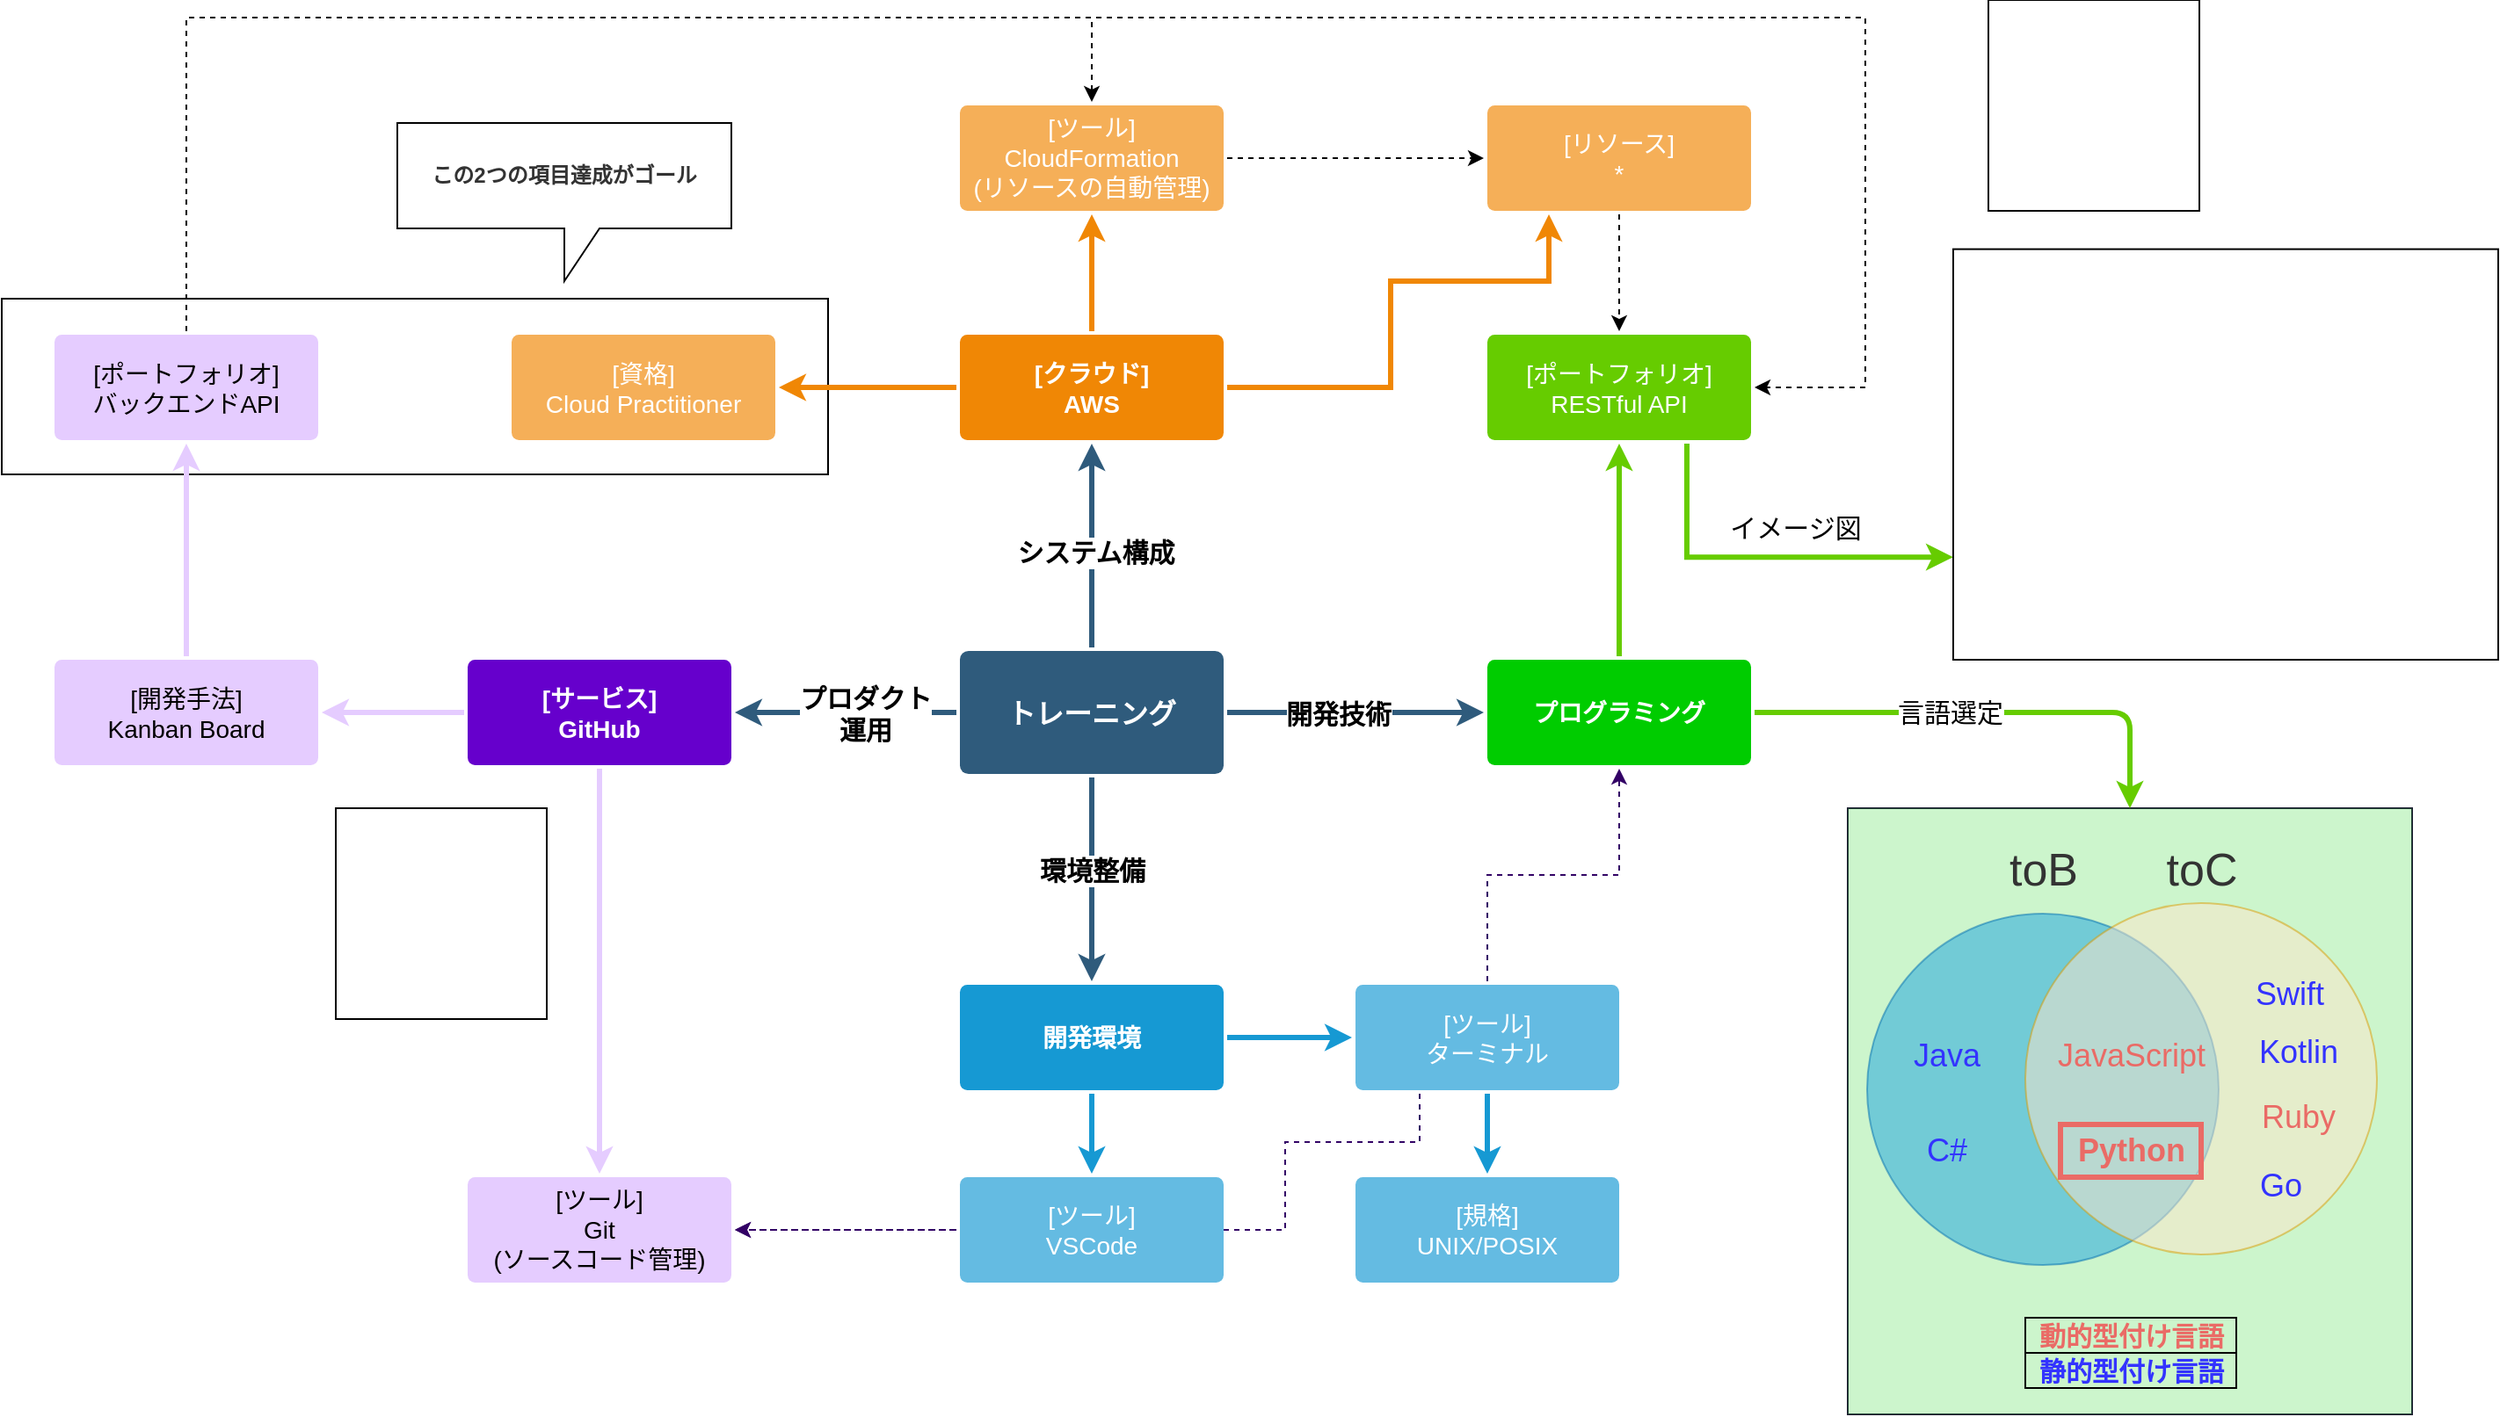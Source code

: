 <mxfile version="15.7.0" type="github">
  <diagram id="6a731a19-8d31-9384-78a2-239565b7b9f0" name="Page-1">
    <mxGraphModel dx="2951" dy="890" grid="1" gridSize="10" guides="1" tooltips="1" connect="1" arrows="1" fold="1" page="1" pageScale="1" pageWidth="1169" pageHeight="827" background="none" math="0" shadow="0">
      <root>
        <mxCell id="0" />
        <mxCell id="1" parent="0" />
        <mxCell id="Q4df0H-JlEwPYiJTYYAv-1813" value="" style="rounded=0;whiteSpace=wrap;html=1;strokeColor=#000000;gradientColor=none;fontColor=#333333;fillColor=none;" parent="1" vertex="1">
          <mxGeometry x="-50" y="180" width="470" height="100" as="geometry" />
        </mxCell>
        <mxCell id="1745" value="" style="edgeStyle=none;rounded=0;jumpStyle=none;html=1;shadow=0;labelBackgroundColor=none;startArrow=none;startFill=0;endArrow=classic;endFill=1;jettySize=auto;orthogonalLoop=1;strokeColor=#2F5B7C;strokeWidth=3;fontFamily=Helvetica;fontSize=16;fontColor=#23445D;spacing=5;" parent="1" source="1749" target="1764" edge="1">
          <mxGeometry relative="1" as="geometry" />
        </mxCell>
        <mxCell id="i6-dnkmMVc0bPrFyyD5V-1792" value="&lt;b&gt;システム構成&lt;/b&gt;" style="edgeLabel;html=1;align=center;verticalAlign=middle;resizable=0;points=[];fontSize=15;fontColor=#000000;" parent="1745" vertex="1" connectable="0">
          <mxGeometry x="-0.043" y="-2" relative="1" as="geometry">
            <mxPoint y="1" as="offset" />
          </mxGeometry>
        </mxCell>
        <mxCell id="1746" value="" style="edgeStyle=none;rounded=0;jumpStyle=none;html=1;shadow=0;labelBackgroundColor=none;startArrow=none;startFill=0;endArrow=classic;endFill=1;jettySize=auto;orthogonalLoop=1;strokeColor=#2F5B7C;strokeWidth=3;fontFamily=Helvetica;fontSize=16;fontColor=#23445D;spacing=5;" parent="1" source="1749" target="1771" edge="1">
          <mxGeometry relative="1" as="geometry" />
        </mxCell>
        <mxCell id="i6-dnkmMVc0bPrFyyD5V-1796" value="開発技術" style="edgeLabel;html=1;align=center;verticalAlign=middle;resizable=0;points=[];fontSize=15;fontColor=#000000;fontStyle=1" parent="1746" vertex="1" connectable="0">
          <mxGeometry x="-0.315" y="-1" relative="1" as="geometry">
            <mxPoint x="13" y="-1" as="offset" />
          </mxGeometry>
        </mxCell>
        <mxCell id="1747" value="" style="edgeStyle=none;rounded=0;jumpStyle=none;html=1;shadow=0;labelBackgroundColor=none;startArrow=none;startFill=0;endArrow=classic;endFill=1;jettySize=auto;orthogonalLoop=1;strokeColor=#2F5B7C;strokeWidth=3;fontFamily=Helvetica;fontSize=16;fontColor=#23445D;spacing=5;" parent="1" source="1749" target="1760" edge="1">
          <mxGeometry relative="1" as="geometry" />
        </mxCell>
        <mxCell id="i6-dnkmMVc0bPrFyyD5V-1795" value="環境整備" style="edgeLabel;html=1;align=center;verticalAlign=middle;resizable=0;points=[];fontSize=15;fontColor=#000000;fontStyle=1" parent="1747" vertex="1" connectable="0">
          <mxGeometry x="0.026" y="2" relative="1" as="geometry">
            <mxPoint x="-2" y="-7.5" as="offset" />
          </mxGeometry>
        </mxCell>
        <mxCell id="1748" value="" style="edgeStyle=none;rounded=0;jumpStyle=none;html=1;shadow=0;labelBackgroundColor=none;startArrow=none;startFill=0;endArrow=classic;endFill=1;jettySize=auto;orthogonalLoop=1;strokeColor=#2F5B7C;strokeWidth=3;fontFamily=Helvetica;fontSize=16;fontColor=#23445D;spacing=5;" parent="1" source="1749" target="1753" edge="1">
          <mxGeometry relative="1" as="geometry" />
        </mxCell>
        <mxCell id="i6-dnkmMVc0bPrFyyD5V-1794" value="プロダクト&lt;br&gt;運用" style="edgeLabel;html=1;align=center;verticalAlign=middle;resizable=0;points=[];fontSize=15;fontColor=#000000;fontStyle=1" parent="1748" vertex="1" connectable="0">
          <mxGeometry x="-0.175" relative="1" as="geometry">
            <mxPoint as="offset" />
          </mxGeometry>
        </mxCell>
        <mxCell id="1749" value="トレーニング" style="rounded=1;whiteSpace=wrap;html=1;shadow=0;labelBackgroundColor=none;strokeColor=none;strokeWidth=3;fillColor=#2F5B7C;fontFamily=Helvetica;fontSize=16;fontColor=#FFFFFF;align=center;fontStyle=1;spacing=5;arcSize=7;perimeterSpacing=2;" parent="1" vertex="1">
          <mxGeometry x="495" y="380.5" width="150" height="70" as="geometry" />
        </mxCell>
        <mxCell id="1750" value="" style="edgeStyle=none;rounded=1;jumpStyle=none;html=1;shadow=0;labelBackgroundColor=none;startArrow=none;startFill=0;jettySize=auto;orthogonalLoop=1;strokeWidth=3;fontFamily=Helvetica;fontSize=14;fontColor=#FFFFFF;spacing=5;fontStyle=1;fillColor=#b0e3e6;strokeColor=#E5CCFF;" parent="1" source="1753" target="1756" edge="1">
          <mxGeometry relative="1" as="geometry" />
        </mxCell>
        <mxCell id="1752" value="" style="edgeStyle=none;rounded=1;jumpStyle=none;html=1;shadow=0;labelBackgroundColor=none;startArrow=none;startFill=0;jettySize=auto;orthogonalLoop=1;strokeWidth=3;fontFamily=Helvetica;fontSize=14;fontColor=#FFFFFF;spacing=5;fontStyle=1;fillColor=#b0e3e6;strokeColor=#E5CCFF;exitX=0;exitY=0.5;exitDx=0;exitDy=0;" parent="1" source="1753" target="1754" edge="1">
          <mxGeometry relative="1" as="geometry" />
        </mxCell>
        <mxCell id="1753" value="[サービス]&lt;br&gt;GitHub" style="rounded=1;whiteSpace=wrap;html=1;shadow=0;labelBackgroundColor=none;strokeColor=none;strokeWidth=3;fontFamily=Helvetica;fontSize=14;fontColor=#FFFFFF;align=center;spacing=5;fontStyle=1;arcSize=7;perimeterSpacing=2;fillColor=#6600CC;" parent="1" vertex="1">
          <mxGeometry x="215" y="385.5" width="150" height="60" as="geometry" />
        </mxCell>
        <mxCell id="1754" value="[開発手法]&lt;br&gt;Kanban Board" style="rounded=1;whiteSpace=wrap;html=1;shadow=0;labelBackgroundColor=none;strokeColor=none;strokeWidth=3;fontFamily=Helvetica;fontSize=14;fontColor=#000000;align=center;spacing=5;fontStyle=0;arcSize=7;perimeterSpacing=2;fillColor=#E5CCFF;" parent="1" vertex="1">
          <mxGeometry x="-20" y="385.5" width="150" height="60" as="geometry" />
        </mxCell>
        <mxCell id="1756" value="[ツール]&lt;br&gt;Git&lt;br&gt;(ソースコード管理)" style="rounded=1;whiteSpace=wrap;html=1;shadow=0;labelBackgroundColor=none;strokeColor=none;strokeWidth=3;fontFamily=Helvetica;fontSize=14;fontColor=#000000;align=center;spacing=5;fontStyle=0;arcSize=7;perimeterSpacing=2;fillColor=#E5CCFF;" parent="1" vertex="1">
          <mxGeometry x="215" y="680" width="150" height="60" as="geometry" />
        </mxCell>
        <mxCell id="1758" value="" style="edgeStyle=none;rounded=0;jumpStyle=none;html=1;shadow=0;labelBackgroundColor=none;startArrow=none;startFill=0;endArrow=classic;endFill=1;jettySize=auto;orthogonalLoop=1;strokeColor=#1699D3;strokeWidth=3;fontFamily=Helvetica;fontSize=14;fontColor=#FFFFFF;spacing=5;" parent="1" source="1760" target="1762" edge="1">
          <mxGeometry relative="1" as="geometry" />
        </mxCell>
        <mxCell id="1759" value="" style="edgeStyle=none;rounded=0;jumpStyle=none;html=1;shadow=0;labelBackgroundColor=none;startArrow=none;startFill=0;endArrow=classic;endFill=1;jettySize=auto;orthogonalLoop=1;strokeColor=#1699D3;strokeWidth=3;fontFamily=Helvetica;fontSize=14;fontColor=#FFFFFF;spacing=5;" parent="1" source="1760" target="1761" edge="1">
          <mxGeometry relative="1" as="geometry" />
        </mxCell>
        <mxCell id="1760" value="開発環境" style="rounded=1;whiteSpace=wrap;html=1;shadow=0;labelBackgroundColor=none;strokeColor=none;strokeWidth=3;fillColor=#1699d3;fontFamily=Helvetica;fontSize=14;fontColor=#FFFFFF;align=center;spacing=5;fontStyle=1;arcSize=7;perimeterSpacing=2;" parent="1" vertex="1">
          <mxGeometry x="495" y="570.5" width="150" height="60" as="geometry" />
        </mxCell>
        <mxCell id="Q4df0H-JlEwPYiJTYYAv-1794" style="edgeStyle=orthogonalEdgeStyle;rounded=0;orthogonalLoop=1;jettySize=auto;html=1;exitX=0;exitY=0.5;exitDx=0;exitDy=0;entryX=1;entryY=0.5;entryDx=0;entryDy=0;dashed=1;strokeColor=#330066;fontColor=#333333;" parent="1" source="1762" target="1756" edge="1">
          <mxGeometry relative="1" as="geometry" />
        </mxCell>
        <mxCell id="1764" value="[クラウド]&lt;br&gt;AWS" style="rounded=1;whiteSpace=wrap;html=1;shadow=0;labelBackgroundColor=none;strokeColor=none;strokeWidth=3;fillColor=#F08705;fontFamily=Helvetica;fontSize=14;fontColor=#FFFFFF;align=center;spacing=5;fontStyle=1;arcSize=7;perimeterSpacing=2;" parent="1" vertex="1">
          <mxGeometry x="495" y="200.5" width="150" height="60" as="geometry" />
        </mxCell>
        <mxCell id="Q4df0H-JlEwPYiJTYYAv-1801" style="edgeStyle=orthogonalEdgeStyle;rounded=0;orthogonalLoop=1;jettySize=auto;html=1;dashed=1;fontColor=#333333;" parent="1" source="1765" target="1767" edge="1">
          <mxGeometry relative="1" as="geometry" />
        </mxCell>
        <mxCell id="1765" value="[ツール]&lt;br&gt;CloudFormation&lt;br&gt;(リソースの自動管理)" style="rounded=1;whiteSpace=wrap;html=1;shadow=0;labelBackgroundColor=none;strokeColor=none;strokeWidth=3;fillColor=#f5af58;fontFamily=Helvetica;fontSize=14;fontColor=#FFFFFF;align=center;spacing=5;arcSize=7;perimeterSpacing=2;" parent="1" vertex="1">
          <mxGeometry x="495" y="70" width="150" height="60" as="geometry" />
        </mxCell>
        <mxCell id="1766" value="" style="edgeStyle=none;rounded=0;jumpStyle=none;html=1;shadow=0;labelBackgroundColor=none;startArrow=none;startFill=0;endArrow=classic;endFill=1;jettySize=auto;orthogonalLoop=1;strokeColor=#F08705;strokeWidth=3;fontFamily=Helvetica;fontSize=14;fontColor=#FFFFFF;spacing=5;" parent="1" source="1764" target="1765" edge="1">
          <mxGeometry relative="1" as="geometry" />
        </mxCell>
        <mxCell id="Q4df0H-JlEwPYiJTYYAv-1820" style="edgeStyle=orthogonalEdgeStyle;rounded=0;orthogonalLoop=1;jettySize=auto;html=1;entryX=0.5;entryY=0;entryDx=0;entryDy=0;dashed=1;fontColor=#333333;" parent="1" source="1767" target="Q4df0H-JlEwPYiJTYYAv-1797" edge="1">
          <mxGeometry relative="1" as="geometry" />
        </mxCell>
        <mxCell id="1767" value="[リソース]&lt;br&gt;*" style="rounded=1;whiteSpace=wrap;html=1;shadow=0;labelBackgroundColor=none;strokeColor=none;strokeWidth=3;fillColor=#f5af58;fontFamily=Helvetica;fontSize=14;fontColor=#FFFFFF;align=center;spacing=5;arcSize=7;perimeterSpacing=2;" parent="1" vertex="1">
          <mxGeometry x="795" y="70" width="150" height="60" as="geometry" />
        </mxCell>
        <mxCell id="1768" value="" style="edgeStyle=orthogonalEdgeStyle;rounded=0;jumpStyle=none;html=1;shadow=0;labelBackgroundColor=none;startArrow=none;startFill=0;endArrow=classic;endFill=1;jettySize=auto;orthogonalLoop=1;strokeColor=#F08705;strokeWidth=3;fontFamily=Helvetica;fontSize=14;fontColor=#FFFFFF;spacing=5;" parent="1" source="1764" target="1767" edge="1">
          <mxGeometry relative="1" as="geometry">
            <Array as="points">
              <mxPoint x="740" y="231" />
              <mxPoint x="740" y="170" />
              <mxPoint x="830" y="170" />
            </Array>
          </mxGeometry>
        </mxCell>
        <mxCell id="1769" value="[資格]&lt;br&gt;Cloud Practitioner" style="rounded=1;whiteSpace=wrap;html=1;shadow=0;labelBackgroundColor=none;strokeColor=none;strokeWidth=3;fillColor=#f5af58;fontFamily=Helvetica;fontSize=14;fontColor=#FFFFFF;align=center;spacing=5;arcSize=7;perimeterSpacing=2;" parent="1" vertex="1">
          <mxGeometry x="240" y="200.5" width="150" height="60" as="geometry" />
        </mxCell>
        <mxCell id="1770" value="" style="edgeStyle=none;rounded=0;jumpStyle=none;html=1;shadow=0;labelBackgroundColor=none;startArrow=none;startFill=0;endArrow=classic;endFill=1;jettySize=auto;orthogonalLoop=1;strokeColor=#F08705;strokeWidth=3;fontFamily=Helvetica;fontSize=14;fontColor=#FFFFFF;spacing=5;" parent="1" source="1764" target="1769" edge="1">
          <mxGeometry relative="1" as="geometry" />
        </mxCell>
        <mxCell id="1771" value="プログラミング" style="rounded=1;whiteSpace=wrap;html=1;shadow=0;labelBackgroundColor=none;strokeWidth=3;fontFamily=Helvetica;fontSize=14;fontColor=#FFFFFF;align=center;spacing=5;fontStyle=1;arcSize=7;perimeterSpacing=2;gradientDirection=south;strokeColor=none;fillColor=#00CC00;" parent="1" vertex="1">
          <mxGeometry x="795" y="385.5" width="150" height="60" as="geometry" />
        </mxCell>
        <mxCell id="Q4df0H-JlEwPYiJTYYAv-1793" style="edgeStyle=orthogonalEdgeStyle;rounded=0;orthogonalLoop=1;jettySize=auto;html=1;dashed=1;strokeColor=#330066;fontColor=#333333;entryX=0.5;entryY=1;entryDx=0;entryDy=0;" parent="1" source="1761" target="1771" edge="1">
          <mxGeometry relative="1" as="geometry">
            <mxPoint x="943" y="600.5" as="targetPoint" />
          </mxGeometry>
        </mxCell>
        <mxCell id="Q4df0H-JlEwPYiJTYYAv-1795" style="edgeStyle=orthogonalEdgeStyle;rounded=0;orthogonalLoop=1;jettySize=auto;html=1;exitX=0.25;exitY=1;exitDx=0;exitDy=0;entryX=1;entryY=0.5;entryDx=0;entryDy=0;dashed=1;strokeColor=#330066;fontColor=#333333;" parent="1" source="1761" target="1756" edge="1">
          <mxGeometry relative="1" as="geometry">
            <Array as="points">
              <mxPoint x="757" y="660" />
              <mxPoint x="680" y="660" />
              <mxPoint x="680" y="710" />
            </Array>
          </mxGeometry>
        </mxCell>
        <mxCell id="1761" value="[ツール]&lt;br&gt;ターミナル" style="rounded=1;whiteSpace=wrap;html=1;shadow=0;labelBackgroundColor=none;strokeColor=none;strokeWidth=3;fillColor=#64bbe2;fontFamily=Helvetica;fontSize=14;fontColor=#FFFFFF;align=center;spacing=5;arcSize=7;perimeterSpacing=2;" parent="1" vertex="1">
          <mxGeometry x="720" y="570.5" width="150" height="60" as="geometry" />
        </mxCell>
        <mxCell id="Q4df0H-JlEwPYiJTYYAv-1788" value="" style="edgeStyle=none;rounded=0;jumpStyle=none;html=1;shadow=0;labelBackgroundColor=none;startArrow=none;startFill=0;endArrow=classic;endFill=1;jettySize=auto;orthogonalLoop=1;strokeColor=#1699D3;strokeWidth=3;fontFamily=Helvetica;fontSize=14;fontColor=#FFFFFF;spacing=5;exitX=0.5;exitY=1;exitDx=0;exitDy=0;" parent="1" source="1761" target="Q4df0H-JlEwPYiJTYYAv-1789" edge="1">
          <mxGeometry relative="1" as="geometry">
            <mxPoint x="775" y="670" as="sourcePoint" />
          </mxGeometry>
        </mxCell>
        <mxCell id="Q4df0H-JlEwPYiJTYYAv-1789" value="[規格]&lt;br&gt;UNIX/POSIX" style="rounded=1;whiteSpace=wrap;html=1;shadow=0;labelBackgroundColor=none;strokeColor=none;strokeWidth=3;fillColor=#64bbe2;fontFamily=Helvetica;fontSize=14;fontColor=#FFFFFF;align=center;spacing=5;arcSize=7;perimeterSpacing=2;" parent="1" vertex="1">
          <mxGeometry x="720" y="680" width="150" height="60" as="geometry" />
        </mxCell>
        <mxCell id="1762" value="&lt;span style=&quot;font-weight: normal&quot;&gt;&lt;span&gt;[ツール]&lt;/span&gt;&lt;br&gt;&lt;span&gt;VSCode&lt;/span&gt;&lt;/span&gt;" style="rounded=1;whiteSpace=wrap;html=1;shadow=0;labelBackgroundColor=none;strokeColor=none;strokeWidth=3;fillColor=#64bbe2;fontFamily=Helvetica;fontSize=14;fontColor=#FFFFFF;align=center;spacing=5;arcSize=7;perimeterSpacing=2;fontStyle=1" parent="1" vertex="1">
          <mxGeometry x="495" y="680" width="150" height="60" as="geometry" />
        </mxCell>
        <mxCell id="i6-dnkmMVc0bPrFyyD5V-1790" style="edgeStyle=orthogonalEdgeStyle;rounded=0;orthogonalLoop=1;jettySize=auto;html=1;exitX=0.75;exitY=1;exitDx=0;exitDy=0;entryX=0;entryY=0.75;entryDx=0;entryDy=0;fontSize=15;fontColor=#000000;strokeWidth=3;strokeColor=#66CC00;" parent="1" source="Q4df0H-JlEwPYiJTYYAv-1797" target="i6-dnkmMVc0bPrFyyD5V-1788" edge="1">
          <mxGeometry relative="1" as="geometry">
            <Array as="points">
              <mxPoint x="909" y="327" />
            </Array>
          </mxGeometry>
        </mxCell>
        <mxCell id="i6-dnkmMVc0bPrFyyD5V-1798" value="イメージ図" style="edgeLabel;html=1;align=center;verticalAlign=middle;resizable=0;points=[];fontSize=15;fontColor=#000000;" parent="i6-dnkmMVc0bPrFyyD5V-1790" vertex="1" connectable="0">
          <mxGeometry x="0.019" y="9" relative="1" as="geometry">
            <mxPoint x="16.1" y="-8.09" as="offset" />
          </mxGeometry>
        </mxCell>
        <mxCell id="Q4df0H-JlEwPYiJTYYAv-1797" value="[ポートフォリオ]&lt;br&gt;RESTful API" style="rounded=1;whiteSpace=wrap;html=1;shadow=0;labelBackgroundColor=none;strokeColor=none;strokeWidth=3;fontFamily=Helvetica;fontSize=14;fontColor=#FFFFFF;align=center;spacing=5;fontStyle=0;arcSize=7;perimeterSpacing=2;fillColor=#66CC00;" parent="1" vertex="1">
          <mxGeometry x="795" y="200.5" width="150" height="60" as="geometry" />
        </mxCell>
        <mxCell id="Q4df0H-JlEwPYiJTYYAv-1798" value="" style="edgeStyle=none;rounded=1;jumpStyle=none;html=1;shadow=0;labelBackgroundColor=none;startArrow=none;startFill=0;jettySize=auto;orthogonalLoop=1;strokeWidth=3;fontFamily=Helvetica;fontSize=14;fontColor=#FFFFFF;spacing=5;fontStyle=1;fillColor=#b0e3e6;exitX=0.5;exitY=0;exitDx=0;exitDy=0;strokeColor=#66CC00;" parent="1" source="1771" target="Q4df0H-JlEwPYiJTYYAv-1797" edge="1">
          <mxGeometry relative="1" as="geometry">
            <mxPoint x="945" y="254" as="sourcePoint" />
          </mxGeometry>
        </mxCell>
        <mxCell id="Q4df0H-JlEwPYiJTYYAv-1818" style="edgeStyle=orthogonalEdgeStyle;rounded=0;orthogonalLoop=1;jettySize=auto;html=1;entryX=0.5;entryY=0;entryDx=0;entryDy=0;dashed=1;fontColor=#333333;" parent="1" source="Q4df0H-JlEwPYiJTYYAv-1809" target="1765" edge="1">
          <mxGeometry relative="1" as="geometry">
            <Array as="points">
              <mxPoint x="55" y="20" />
              <mxPoint x="570" y="20" />
            </Array>
          </mxGeometry>
        </mxCell>
        <mxCell id="Q4df0H-JlEwPYiJTYYAv-1819" style="edgeStyle=orthogonalEdgeStyle;rounded=0;orthogonalLoop=1;jettySize=auto;html=1;entryX=1;entryY=0.5;entryDx=0;entryDy=0;dashed=1;fontColor=#333333;" parent="1" source="Q4df0H-JlEwPYiJTYYAv-1809" target="Q4df0H-JlEwPYiJTYYAv-1797" edge="1">
          <mxGeometry relative="1" as="geometry">
            <Array as="points">
              <mxPoint x="55" y="20" />
              <mxPoint x="1010" y="20" />
              <mxPoint x="1010" y="231" />
            </Array>
          </mxGeometry>
        </mxCell>
        <mxCell id="Q4df0H-JlEwPYiJTYYAv-1809" value="[ポートフォリオ]&lt;br&gt;バックエンドAPI" style="rounded=1;whiteSpace=wrap;html=1;shadow=0;labelBackgroundColor=none;strokeColor=none;strokeWidth=3;fontFamily=Helvetica;fontSize=14;fontColor=#000000;align=center;spacing=5;fontStyle=0;arcSize=7;perimeterSpacing=2;fillColor=#E5CCFF;" parent="1" vertex="1">
          <mxGeometry x="-20" y="200.5" width="150" height="60" as="geometry" />
        </mxCell>
        <mxCell id="Q4df0H-JlEwPYiJTYYAv-1810" value="" style="edgeStyle=none;rounded=1;jumpStyle=none;html=1;shadow=0;labelBackgroundColor=none;startArrow=none;startFill=0;jettySize=auto;orthogonalLoop=1;strokeWidth=3;fontFamily=Helvetica;fontSize=14;fontColor=#FFFFFF;spacing=5;fontStyle=1;fillColor=#b0e3e6;strokeColor=#E5CCFF;exitX=0.5;exitY=0;exitDx=0;exitDy=0;entryX=0.5;entryY=1;entryDx=0;entryDy=0;" parent="1" source="1754" target="Q4df0H-JlEwPYiJTYYAv-1809" edge="1">
          <mxGeometry relative="1" as="geometry">
            <mxPoint x="161" y="360" as="sourcePoint" />
            <mxPoint x="80" y="360" as="targetPoint" />
          </mxGeometry>
        </mxCell>
        <mxCell id="Q4df0H-JlEwPYiJTYYAv-1812" value="この2つの項目達成がゴール" style="shape=callout;whiteSpace=wrap;html=1;perimeter=calloutPerimeter;strokeColor=#000000;fontColor=#333333;fillColor=#FFFFFF;fontStyle=1" parent="1" vertex="1">
          <mxGeometry x="175" y="80" width="190" height="90" as="geometry" />
        </mxCell>
        <mxCell id="i6-dnkmMVc0bPrFyyD5V-1782" value="" style="group;strokeColor=#000000;" parent="1" vertex="1" connectable="0">
          <mxGeometry x="1000" y="470" width="321" height="345" as="geometry" />
        </mxCell>
        <mxCell id="i6-dnkmMVc0bPrFyyD5V-1781" value="" style="rounded=0;whiteSpace=wrap;html=1;labelBackgroundColor=none;strokeColor=#9999FF;fillColor=#00CC00;gradientColor=none;fontSize=15;fontColor=#000000;opacity=20;" parent="i6-dnkmMVc0bPrFyyD5V-1782" vertex="1">
          <mxGeometry width="321" height="345" as="geometry" />
        </mxCell>
        <mxCell id="Q4df0H-JlEwPYiJTYYAv-1821" value="" style="ellipse;whiteSpace=wrap;html=1;fillColor=#1ba1e2;opacity=50;strokeColor=#006EAF;fontColor=#ffffff;" parent="i6-dnkmMVc0bPrFyyD5V-1782" vertex="1">
          <mxGeometry x="11" y="60" width="200" height="200" as="geometry" />
        </mxCell>
        <mxCell id="Q4df0H-JlEwPYiJTYYAv-1822" value="" style="ellipse;whiteSpace=wrap;html=1;fillColor=#ffe6cc;opacity=50;strokeColor=#d79b00;" parent="i6-dnkmMVc0bPrFyyD5V-1782" vertex="1">
          <mxGeometry x="101" y="54" width="200" height="200" as="geometry" />
        </mxCell>
        <mxCell id="Q4df0H-JlEwPYiJTYYAv-1823" value="Java" style="text;html=1;align=center;verticalAlign=middle;resizable=0;points=[];autosize=1;fontSize=18;fontColor=#3333FF;labelBackgroundColor=none;" parent="i6-dnkmMVc0bPrFyyD5V-1782" vertex="1">
          <mxGeometry x="31" y="125.5" width="50" height="30" as="geometry" />
        </mxCell>
        <mxCell id="Q4df0H-JlEwPYiJTYYAv-1824" value="C#" style="text;html=1;align=center;verticalAlign=middle;resizable=0;points=[];autosize=1;fontSize=18;fontColor=#3333FF;" parent="i6-dnkmMVc0bPrFyyD5V-1782" vertex="1">
          <mxGeometry x="36" y="180" width="40" height="30" as="geometry" />
        </mxCell>
        <mxCell id="Q4df0H-JlEwPYiJTYYAv-1826" value="JavaScript" style="text;html=1;align=center;verticalAlign=middle;resizable=0;points=[];autosize=1;fontSize=18;fontColor=#EA6B66;" parent="i6-dnkmMVc0bPrFyyD5V-1782" vertex="1">
          <mxGeometry x="111" y="125.5" width="100" height="30" as="geometry" />
        </mxCell>
        <mxCell id="Q4df0H-JlEwPYiJTYYAv-1827" value="&lt;b&gt;Python&lt;/b&gt;" style="text;html=1;align=center;verticalAlign=middle;resizable=0;points=[];autosize=1;fontSize=18;fontColor=#EA6B66;strokeColor=#EA6B66;strokeWidth=3;" parent="i6-dnkmMVc0bPrFyyD5V-1782" vertex="1">
          <mxGeometry x="121" y="180" width="80" height="30" as="geometry" />
        </mxCell>
        <mxCell id="Q4df0H-JlEwPYiJTYYAv-1828" value="toB" style="text;html=1;align=center;verticalAlign=middle;resizable=0;points=[];autosize=1;fontSize=26;fontColor=#333333;" parent="i6-dnkmMVc0bPrFyyD5V-1782" vertex="1">
          <mxGeometry x="86" y="15" width="50" height="40" as="geometry" />
        </mxCell>
        <mxCell id="Q4df0H-JlEwPYiJTYYAv-1830" value="toC" style="text;html=1;align=center;verticalAlign=middle;resizable=0;points=[];autosize=1;fontSize=26;fontColor=#333333;" parent="i6-dnkmMVc0bPrFyyD5V-1782" vertex="1">
          <mxGeometry x="171" y="15" width="60" height="40" as="geometry" />
        </mxCell>
        <mxCell id="Q4df0H-JlEwPYiJTYYAv-1831" value="Ruby" style="text;html=1;align=center;verticalAlign=middle;resizable=0;points=[];autosize=1;fontSize=18;fontColor=#EA6B66;" parent="i6-dnkmMVc0bPrFyyD5V-1782" vertex="1">
          <mxGeometry x="226" y="160.5" width="60" height="30" as="geometry" />
        </mxCell>
        <mxCell id="Q4df0H-JlEwPYiJTYYAv-1832" value="Swift" style="text;html=1;align=center;verticalAlign=middle;resizable=0;points=[];autosize=1;fontSize=18;fontColor=#3333FF;" parent="i6-dnkmMVc0bPrFyyD5V-1782" vertex="1">
          <mxGeometry x="226" y="90.5" width="50" height="30" as="geometry" />
        </mxCell>
        <mxCell id="Q4df0H-JlEwPYiJTYYAv-1833" value="Kotlin" style="text;html=1;align=center;verticalAlign=middle;resizable=0;points=[];autosize=1;fontSize=18;fontColor=#3333FF;" parent="i6-dnkmMVc0bPrFyyD5V-1782" vertex="1">
          <mxGeometry x="226" y="124" width="60" height="30" as="geometry" />
        </mxCell>
        <mxCell id="Q4df0H-JlEwPYiJTYYAv-1834" value="Go" style="text;html=1;align=center;verticalAlign=middle;resizable=0;points=[];autosize=1;fontSize=18;fontColor=#3333FF;" parent="i6-dnkmMVc0bPrFyyD5V-1782" vertex="1">
          <mxGeometry x="226" y="200" width="40" height="30" as="geometry" />
        </mxCell>
        <mxCell id="Q4df0H-JlEwPYiJTYYAv-1835" value="動的型付け言語" style="text;html=1;align=center;verticalAlign=middle;resizable=0;points=[];autosize=1;fontSize=15;fontColor=#EA6B66;strokeColor=#000000;fontStyle=1" parent="i6-dnkmMVc0bPrFyyD5V-1782" vertex="1">
          <mxGeometry x="101" y="290" width="120" height="20" as="geometry" />
        </mxCell>
        <mxCell id="Q4df0H-JlEwPYiJTYYAv-1838" value="&lt;font color=&quot;#3333ff&quot; style=&quot;font-size: 15px;&quot;&gt;静的型付け言語&lt;/font&gt;" style="text;html=1;align=center;verticalAlign=middle;resizable=0;points=[];autosize=1;fontSize=15;fontColor=#EA6B66;strokeColor=#000000;fontStyle=1" parent="i6-dnkmMVc0bPrFyyD5V-1782" vertex="1">
          <mxGeometry x="101" y="310" width="120" height="20" as="geometry" />
        </mxCell>
        <mxCell id="i6-dnkmMVc0bPrFyyD5V-1786" value="" style="edgeStyle=orthogonalEdgeStyle;rounded=1;jumpStyle=none;html=1;shadow=0;labelBackgroundColor=none;startArrow=none;startFill=0;jettySize=auto;orthogonalLoop=1;strokeWidth=3;fontFamily=Helvetica;fontSize=14;fontColor=#FFFFFF;spacing=5;fontStyle=1;fillColor=#b0e3e6;exitX=1;exitY=0.5;exitDx=0;exitDy=0;strokeColor=#66CC00;entryX=0.5;entryY=0;entryDx=0;entryDy=0;" parent="1" source="1771" target="i6-dnkmMVc0bPrFyyD5V-1781" edge="1">
          <mxGeometry relative="1" as="geometry">
            <mxPoint x="1090" y="431" as="sourcePoint" />
            <mxPoint x="1090" y="310" as="targetPoint" />
          </mxGeometry>
        </mxCell>
        <mxCell id="i6-dnkmMVc0bPrFyyD5V-1787" value="言語選定" style="edgeLabel;html=1;align=center;verticalAlign=middle;resizable=0;points=[];fontSize=15;fontColor=#000000;" parent="i6-dnkmMVc0bPrFyyD5V-1786" vertex="1" connectable="0">
          <mxGeometry x="-0.172" y="2" relative="1" as="geometry">
            <mxPoint y="1" as="offset" />
          </mxGeometry>
        </mxCell>
        <mxCell id="i6-dnkmMVc0bPrFyyD5V-1788" value="" style="shape=image;verticalLabelPosition=bottom;labelBackgroundColor=#ffffff;verticalAlign=top;aspect=fixed;imageAspect=0;image=https://ichi.pro/assets/images/max/724/1*ZM82raTAQrw1KUkHiwErqw.png;imageBorder=#000000;" parent="1" vertex="1">
          <mxGeometry x="1060" y="151.81" width="310" height="233.69" as="geometry" />
        </mxCell>
        <mxCell id="i6-dnkmMVc0bPrFyyD5V-1791" value="" style="shape=image;verticalLabelPosition=bottom;labelBackgroundColor=#ffffff;verticalAlign=top;aspect=fixed;imageAspect=0;image=https://images-na.ssl-images-amazon.com/images/I/51EuLXpy87L._SX352_BO1,204,203,200_.jpg;" parent="1" vertex="1">
          <mxGeometry x="200" y="195.97" width="49" height="69.07" as="geometry" />
        </mxCell>
        <mxCell id="i6-dnkmMVc0bPrFyyD5V-1799" value="" style="shape=image;verticalLabelPosition=bottom;labelBackgroundColor=#ffffff;verticalAlign=top;aspect=fixed;imageAspect=0;image=https://techblog.recochoku.jp/wp-content/uploads/2018/04/aws_logo.png;imageBorder=#000000;" parent="1" vertex="1">
          <mxGeometry x="1080" y="10" width="120" height="120" as="geometry" />
        </mxCell>
        <mxCell id="i6-dnkmMVc0bPrFyyD5V-1801" value="" style="shape=image;verticalLabelPosition=bottom;labelBackgroundColor=#ffffff;verticalAlign=top;aspect=fixed;imageAspect=0;image=https://cdn.icon-icons.com/icons2/936/PNG/512/github-logo_icon-icons.com_73546.png;imageBackground=#ffffff;imageBorder=#000000;" parent="1" vertex="1">
          <mxGeometry x="140" y="470" width="120" height="120" as="geometry" />
        </mxCell>
        <mxCell id="kvAZLN-aiQFdeiqrAo5--1771" style="edgeStyle=orthogonalEdgeStyle;rounded=0;orthogonalLoop=1;jettySize=auto;html=1;exitX=0.5;exitY=1;exitDx=0;exitDy=0;fontColor=#000000;strokeColor=#E5CCFF;" edge="1" parent="1" source="i6-dnkmMVc0bPrFyyD5V-1799" target="i6-dnkmMVc0bPrFyyD5V-1799">
          <mxGeometry relative="1" as="geometry" />
        </mxCell>
      </root>
    </mxGraphModel>
  </diagram>
</mxfile>
